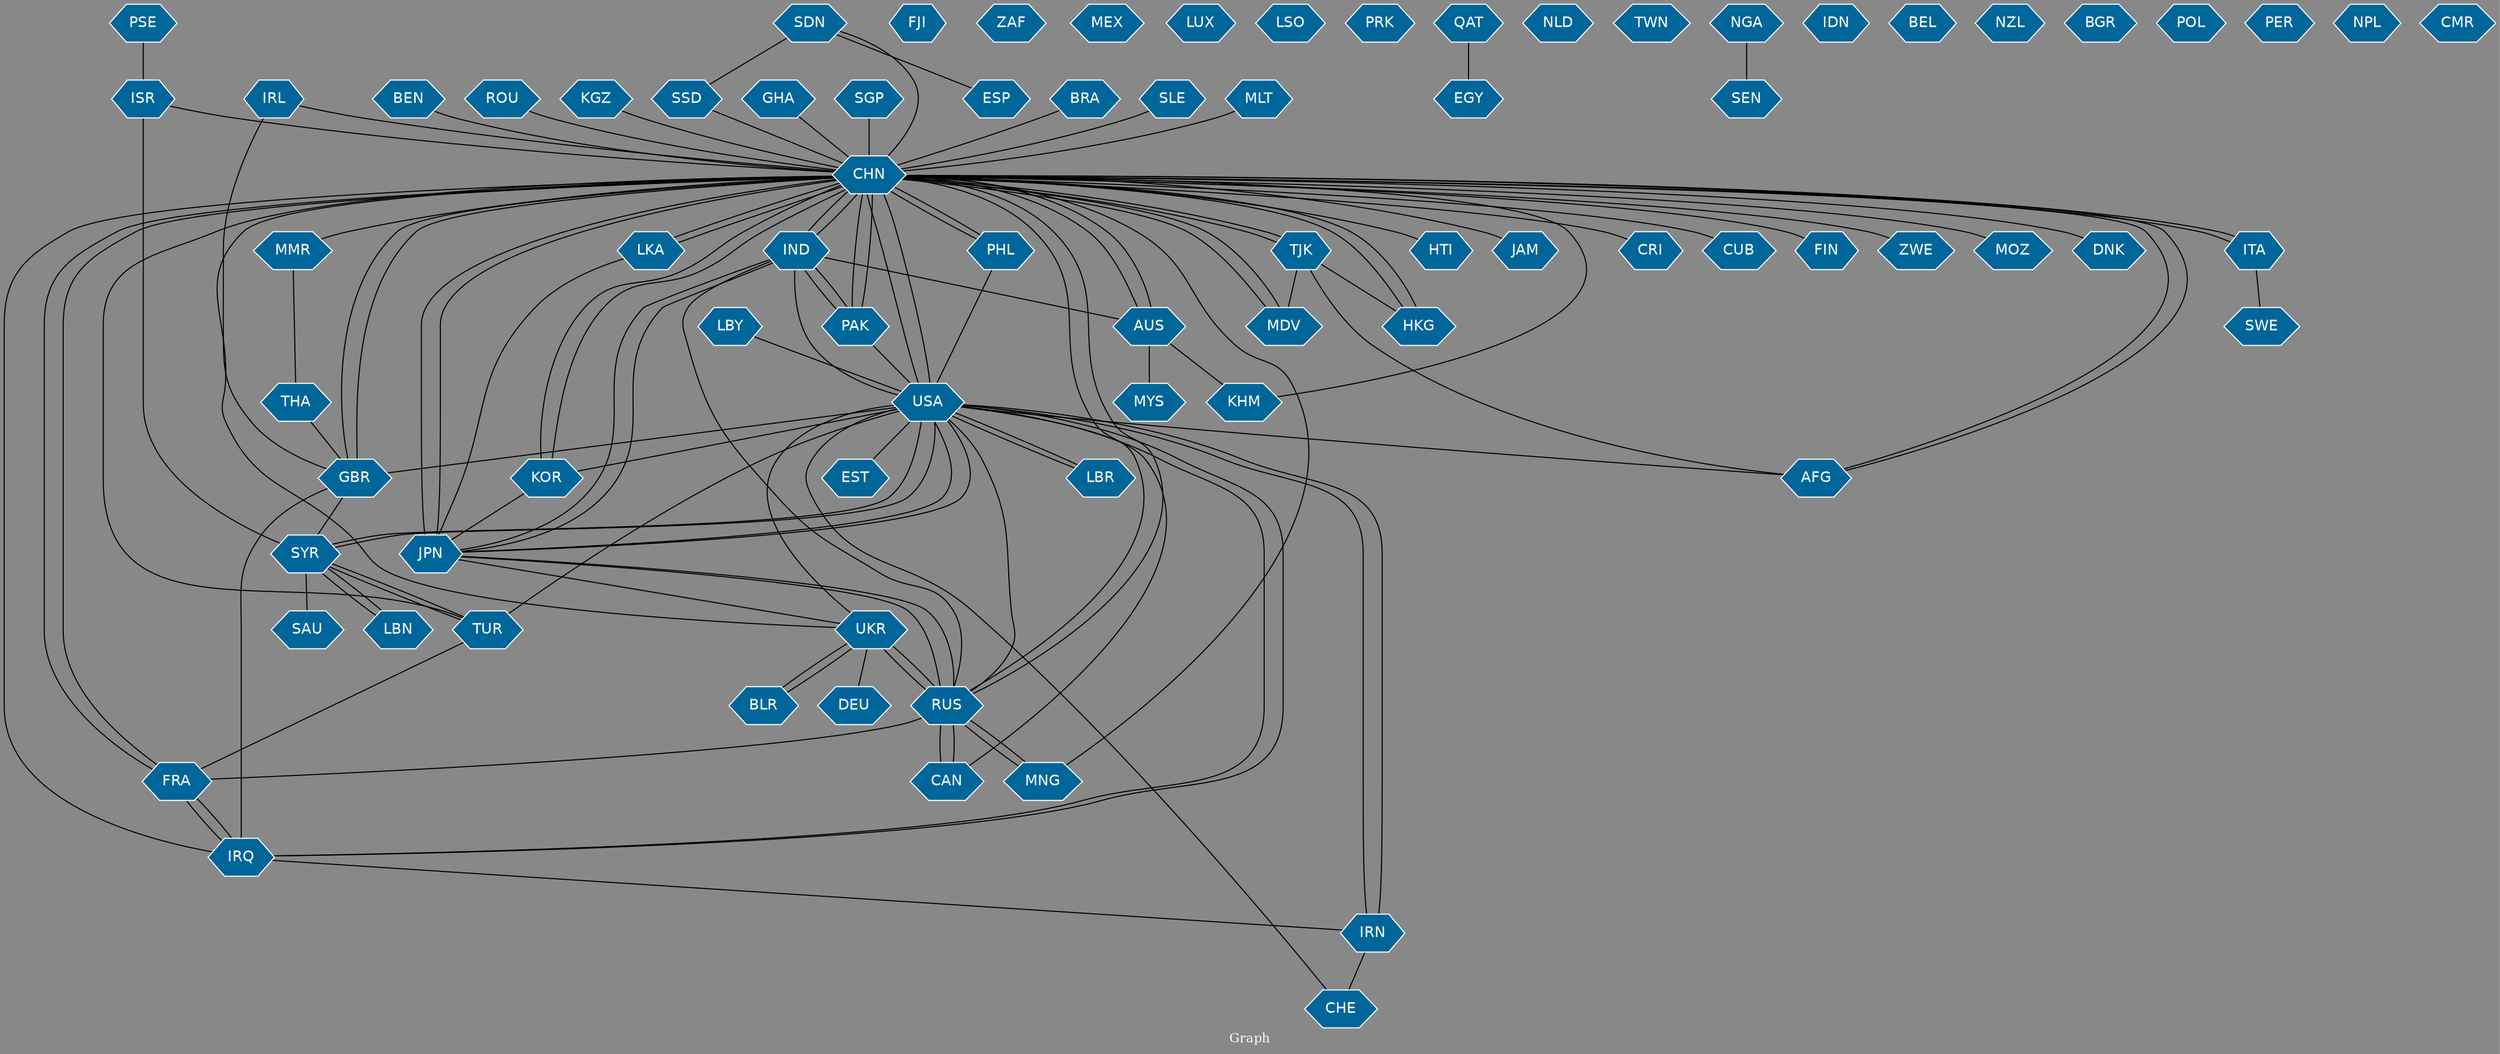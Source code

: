 // Countries together in item graph
graph {
	graph [bgcolor="#888888" fontcolor=white fontsize=12 label="Graph" outputorder=edgesfirst overlap=prism]
	node [color=white fillcolor="#006699" fontcolor=white fontname=Helvetica shape=hexagon style=filled]
	edge [arrowhead=open color=black fontcolor=white fontname=Courier fontsize=12]
		CHN [label=CHN]
		IND [label=IND]
		HTI [label=HTI]
		USA [label=USA]
		GBR [label=GBR]
		RUS [label=RUS]
		FRA [label=FRA]
		SDN [label=SDN]
		ESP [label=ESP]
		AUS [label=AUS]
		FJI [label=FJI]
		ZAF [label=ZAF]
		TJK [label=TJK]
		IRN [label=IRN]
		BRA [label=BRA]
		SLE [label=SLE]
		JAM [label=JAM]
		JPN [label=JPN]
		MEX [label=MEX]
		UKR [label=UKR]
		MMR [label=MMR]
		MDV [label=MDV]
		IRQ [label=IRQ]
		CAN [label=CAN]
		PAK [label=PAK]
		ITA [label=ITA]
		PHL [label=PHL]
		LBY [label=LBY]
		LKA [label=LKA]
		MLT [label=MLT]
		LUX [label=LUX]
		BEN [label=BEN]
		SYR [label=SYR]
		ROU [label=ROU]
		ISR [label=ISR]
		CRI [label=CRI]
		LSO [label=LSO]
		PRK [label=PRK]
		THA [label=THA]
		TUR [label=TUR]
		EGY [label=EGY]
		NLD [label=NLD]
		LBR [label=LBR]
		IRL [label=IRL]
		TWN [label=TWN]
		KOR [label=KOR]
		DEU [label=DEU]
		SAU [label=SAU]
		AFG [label=AFG]
		NGA [label=NGA]
		IDN [label=IDN]
		MNG [label=MNG]
		SEN [label=SEN]
		CUB [label=CUB]
		PSE [label=PSE]
		KHM [label=KHM]
		KGZ [label=KGZ]
		BEL [label=BEL]
		NZL [label=NZL]
		BGR [label=BGR]
		SSD [label=SSD]
		LBN [label=LBN]
		FIN [label=FIN]
		SWE [label=SWE]
		POL [label=POL]
		ZWE [label=ZWE]
		PER [label=PER]
		GHA [label=GHA]
		QAT [label=QAT]
		MOZ [label=MOZ]
		NPL [label=NPL]
		MYS [label=MYS]
		CMR [label=CMR]
		SGP [label=SGP]
		BLR [label=BLR]
		CHE [label=CHE]
		EST [label=EST]
		HKG [label=HKG]
		DNK [label=DNK]
			IRQ -- GBR [weight=3]
			SYR -- TUR [weight=1]
			BEN -- CHN [weight=1]
			CHN -- HTI [weight=1]
			CAN -- USA [weight=2]
			CHN -- IRQ [weight=1]
			TJK -- MDV [weight=1]
			SDN -- CHN [weight=1]
			TJK -- AFG [weight=1]
			TUR -- SYR [weight=1]
			IND -- JPN [weight=2]
			MNG -- RUS [weight=2]
			RUS -- CAN [weight=2]
			IND -- PAK [weight=2]
			GHA -- CHN [weight=1]
			CAN -- RUS [weight=1]
			CHN -- JAM [weight=2]
			CHN -- ZWE [weight=1]
			SYR -- LBN [weight=1]
			IND -- CHN [weight=11]
			LBR -- USA [weight=1]
			ROU -- CHN [weight=1]
			LBY -- USA [weight=1]
			IRL -- CHN [weight=1]
			SDN -- SSD [weight=2]
			CHN -- MDV [weight=5]
			JPN -- CHN [weight=16]
			PAK -- CHN [weight=1]
			PAK -- IND [weight=2]
			CHN -- CRI [weight=1]
			SSD -- CHN [weight=1]
			LKA -- JPN [weight=1]
			USA -- IRN [weight=2]
			AUS -- KHM [weight=1]
			ISR -- CHN [weight=1]
			RUS -- MNG [weight=3]
			USA -- AFG [weight=1]
			THA -- GBR [weight=1]
			JPN -- USA [weight=1]
			IRQ -- IRN [weight=1]
			CHN -- USA [weight=16]
			USA -- LBR [weight=3]
			NGA -- SEN [weight=1]
			CHN -- MOZ [weight=1]
			TJK -- CHN [weight=8]
			CHN -- GBR [weight=3]
			GBR -- CHN [weight=3]
			USA -- CHE [weight=1]
			TUR -- FRA [weight=1]
			USA -- EST [weight=1]
			IND -- USA [weight=2]
			CHN -- AUS [weight=1]
			CHN -- IND [weight=17]
			MDV -- CHN [weight=4]
			USA -- SYR [weight=4]
			MMR -- THA [weight=1]
			USA -- IRQ [weight=3]
			BLR -- UKR [weight=1]
			USA -- TUR [weight=2]
			CHN -- JPN [weight=17]
			LBN -- SYR [weight=1]
			UKR -- USA [weight=3]
			CHN -- TUR [weight=1]
			SLE -- CHN [weight=2]
			PSE -- ISR [weight=2]
			HKG -- CHN [weight=1]
			CHN -- FRA [weight=2]
			KOR -- CHN [weight=1]
			SYR -- SAU [weight=1]
			CHN -- CUB [weight=1]
			USA -- KOR [weight=1]
			GBR -- SYR [weight=1]
			ITA -- SWE [weight=1]
			PHL -- USA [weight=1]
			PAK -- USA [weight=1]
			KOR -- JPN [weight=2]
			CHN -- LKA [weight=7]
			LKA -- CHN [weight=4]
			SGP -- CHN [weight=1]
			MLT -- CHN [weight=1]
			CHN -- ITA [weight=1]
			CHN -- MMR [weight=1]
			CHN -- MNG [weight=1]
			IRL -- GBR [weight=1]
			CHN -- PHL [weight=3]
			CHN -- UKR [weight=1]
			RUS -- UKR [weight=5]
			IRN -- USA [weight=2]
			SDN -- ESP [weight=1]
			CHN -- DNK [weight=1]
			KHM -- CHN [weight=1]
			IRQ -- FRA [weight=2]
			CHN -- KOR [weight=1]
			SYR -- USA [weight=5]
			UKR -- DEU [weight=1]
			CHN -- FIN [weight=1]
			UKR -- RUS [weight=13]
			UKR -- BLR [weight=1]
			RUS -- JPN [weight=1]
			ISR -- SYR [weight=2]
			AFG -- CHN [weight=1]
			RUS -- FRA [weight=1]
			USA -- JPN [weight=3]
			IRQ -- USA [weight=2]
			QAT -- EGY [weight=1]
			CHN -- TJK [weight=4]
			FRA -- IRQ [weight=1]
			IND -- RUS [weight=1]
			KGZ -- CHN [weight=1]
			JPN -- IND [weight=1]
			TJK -- HKG [weight=1]
			IND -- AUS [weight=1]
			CHN -- RUS [weight=3]
			JPN -- UKR [weight=1]
			RUS -- USA [weight=2]
			JPN -- RUS [weight=2]
			FRA -- CHN [weight=1]
			USA -- CHN [weight=18]
			CHN -- AFG [weight=1]
			PHL -- CHN [weight=3]
			BRA -- CHN [weight=1]
			AUS -- CHN [weight=2]
			IRN -- CHE [weight=1]
			CHN -- PAK [weight=2]
			USA -- GBR [weight=1]
			RUS -- CHN [weight=6]
			ITA -- CHN [weight=1]
			CHN -- HKG [weight=1]
			AUS -- MYS [weight=1]
}